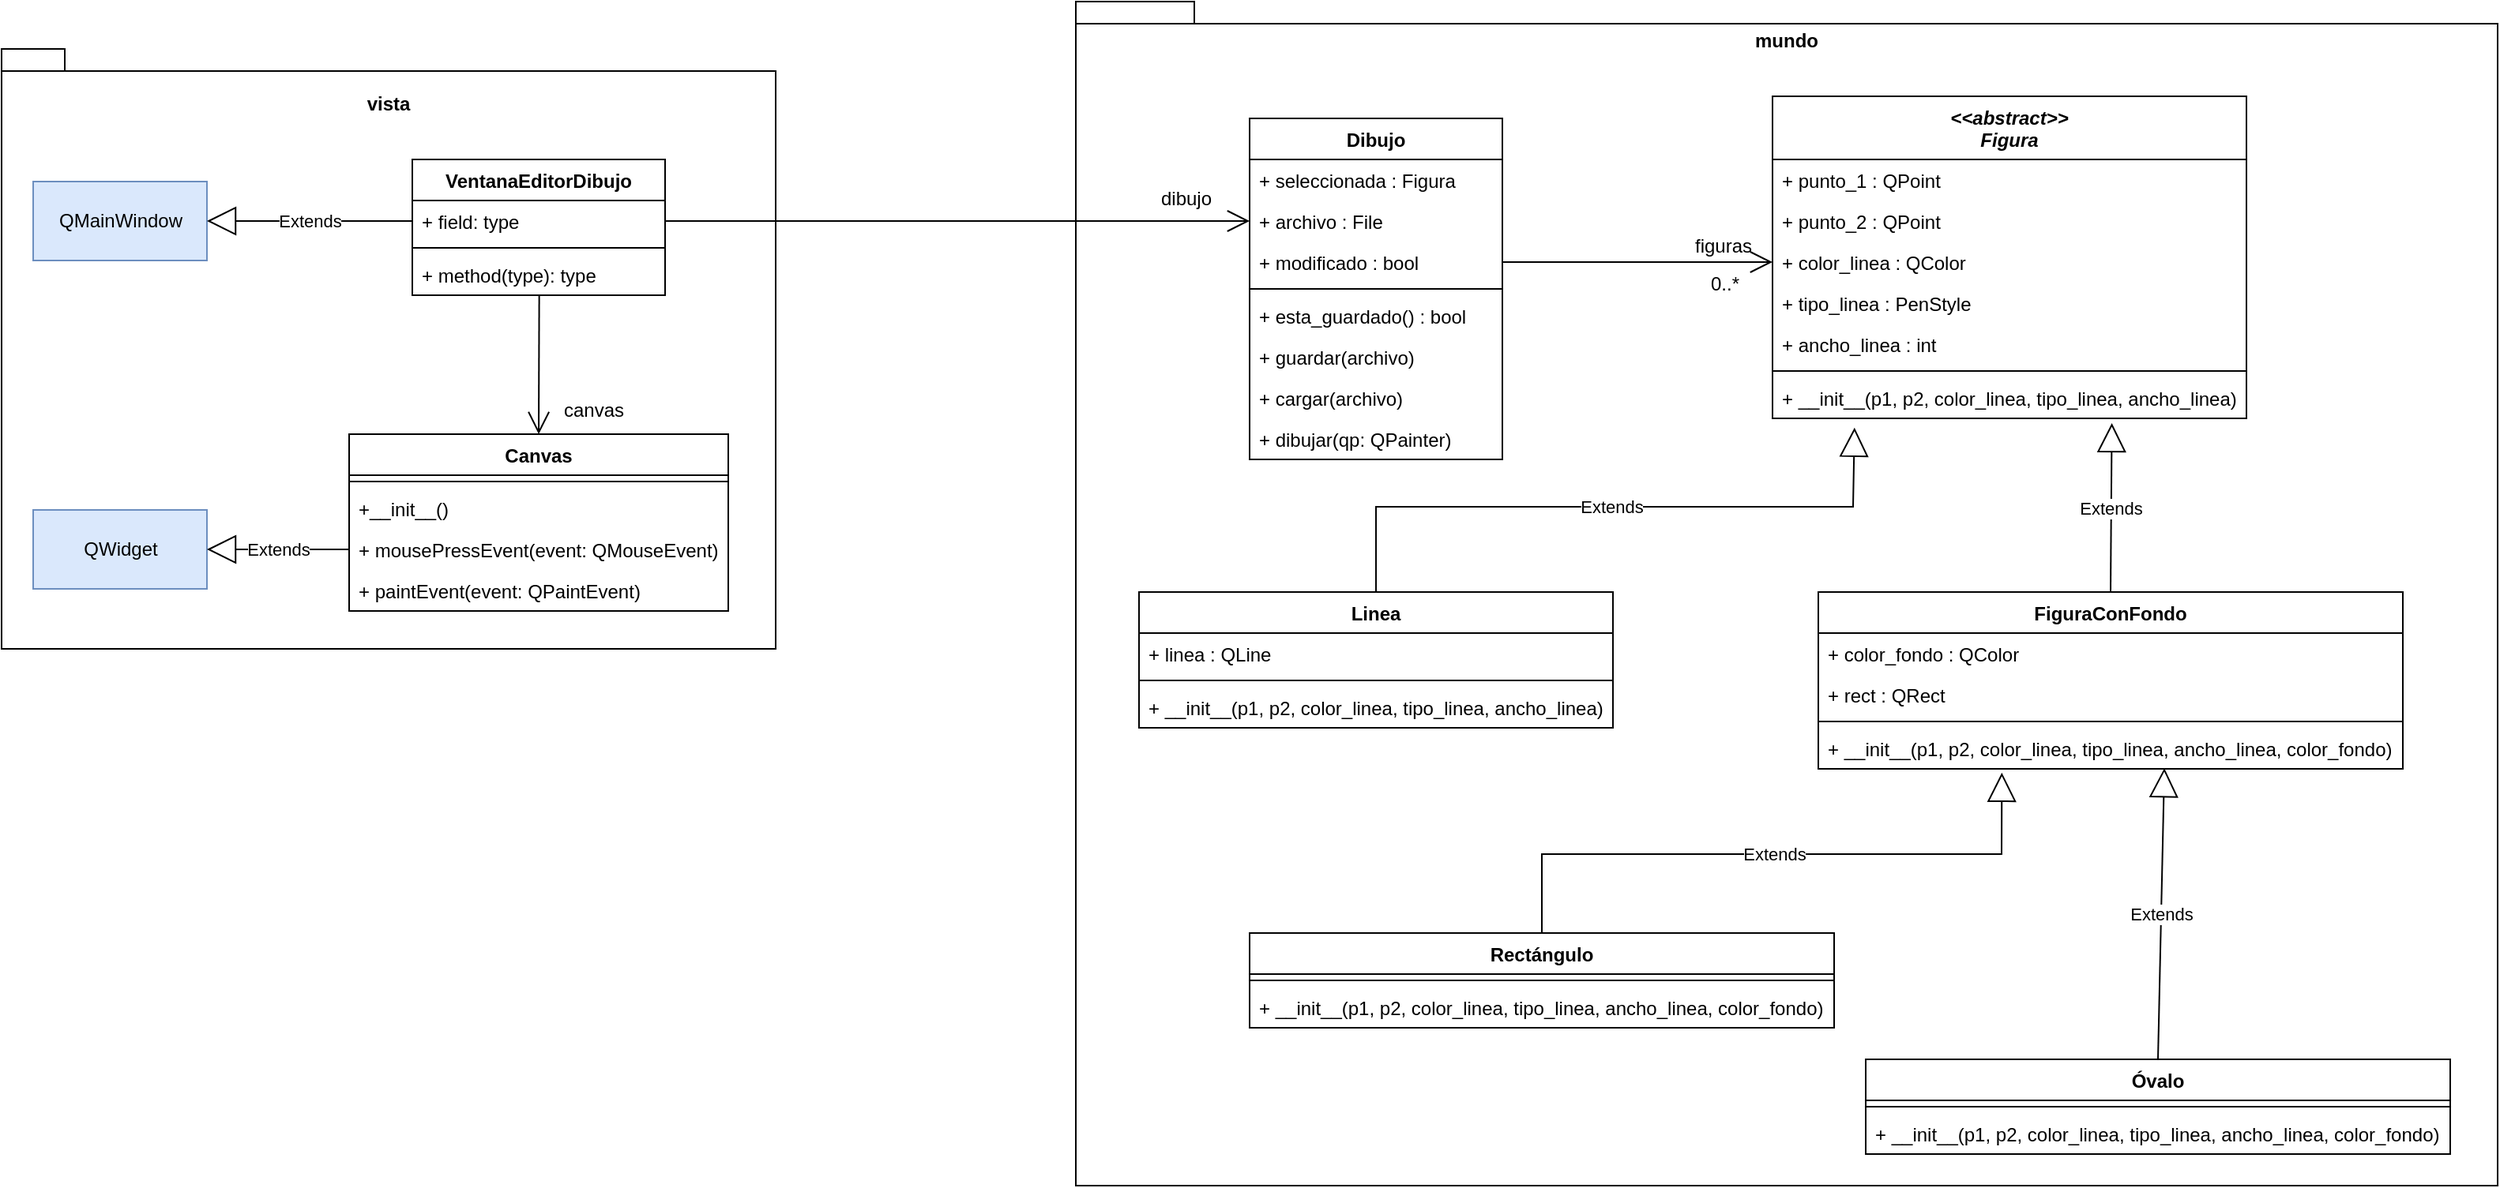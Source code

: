 <mxfile version="15.7.0" type="device"><diagram id="4BoUxE7FFuQvFjYjIFoE" name="Page-1"><mxGraphModel dx="1231" dy="643" grid="1" gridSize="10" guides="1" tooltips="1" connect="1" arrows="1" fold="1" page="1" pageScale="1" pageWidth="850" pageHeight="1100" math="0" shadow="0"><root><mxCell id="0"/><mxCell id="1" parent="0"/><mxCell id="nHb653YMGf6kiJLNwFJs-84" value="" style="shape=folder;fontStyle=1;spacingTop=10;tabWidth=40;tabHeight=14;tabPosition=left;html=1;fillColor=default;" vertex="1" parent="1"><mxGeometry x="700" y="40" width="900" height="750" as="geometry"/></mxCell><mxCell id="nHb653YMGf6kiJLNwFJs-82" value="" style="shape=folder;fontStyle=1;spacingTop=10;tabWidth=40;tabHeight=14;tabPosition=left;html=1;" vertex="1" parent="1"><mxGeometry x="20" y="70" width="490" height="380" as="geometry"/></mxCell><mxCell id="nHb653YMGf6kiJLNwFJs-6" value="&lt;&lt;abstract&gt;&gt;&#10;Figura" style="swimlane;fontStyle=3;align=center;verticalAlign=top;childLayout=stackLayout;horizontal=1;startSize=40;horizontalStack=0;resizeParent=1;resizeParentMax=0;resizeLast=0;collapsible=1;marginBottom=0;" vertex="1" parent="1"><mxGeometry x="1141" y="100" width="300" height="204" as="geometry"/></mxCell><mxCell id="nHb653YMGf6kiJLNwFJs-7" value="+ punto_1 : QPoint&#10;" style="text;strokeColor=none;fillColor=none;align=left;verticalAlign=top;spacingLeft=4;spacingRight=4;overflow=hidden;rotatable=0;points=[[0,0.5],[1,0.5]];portConstraint=eastwest;" vertex="1" parent="nHb653YMGf6kiJLNwFJs-6"><mxGeometry y="40" width="300" height="26" as="geometry"/></mxCell><mxCell id="nHb653YMGf6kiJLNwFJs-10" value="+ punto_2 : QPoint" style="text;strokeColor=none;fillColor=none;align=left;verticalAlign=top;spacingLeft=4;spacingRight=4;overflow=hidden;rotatable=0;points=[[0,0.5],[1,0.5]];portConstraint=eastwest;" vertex="1" parent="nHb653YMGf6kiJLNwFJs-6"><mxGeometry y="66" width="300" height="26" as="geometry"/></mxCell><mxCell id="nHb653YMGf6kiJLNwFJs-11" value="+ color_linea : QColor" style="text;strokeColor=none;fillColor=none;align=left;verticalAlign=top;spacingLeft=4;spacingRight=4;overflow=hidden;rotatable=0;points=[[0,0.5],[1,0.5]];portConstraint=eastwest;" vertex="1" parent="nHb653YMGf6kiJLNwFJs-6"><mxGeometry y="92" width="300" height="26" as="geometry"/></mxCell><mxCell id="nHb653YMGf6kiJLNwFJs-12" value="+ tipo_linea : PenStyle" style="text;strokeColor=none;fillColor=none;align=left;verticalAlign=top;spacingLeft=4;spacingRight=4;overflow=hidden;rotatable=0;points=[[0,0.5],[1,0.5]];portConstraint=eastwest;" vertex="1" parent="nHb653YMGf6kiJLNwFJs-6"><mxGeometry y="118" width="300" height="26" as="geometry"/></mxCell><mxCell id="nHb653YMGf6kiJLNwFJs-13" value="+ ancho_linea : int" style="text;strokeColor=none;fillColor=none;align=left;verticalAlign=top;spacingLeft=4;spacingRight=4;overflow=hidden;rotatable=0;points=[[0,0.5],[1,0.5]];portConstraint=eastwest;" vertex="1" parent="nHb653YMGf6kiJLNwFJs-6"><mxGeometry y="144" width="300" height="26" as="geometry"/></mxCell><mxCell id="nHb653YMGf6kiJLNwFJs-8" value="" style="line;strokeWidth=1;fillColor=none;align=left;verticalAlign=middle;spacingTop=-1;spacingLeft=3;spacingRight=3;rotatable=0;labelPosition=right;points=[];portConstraint=eastwest;" vertex="1" parent="nHb653YMGf6kiJLNwFJs-6"><mxGeometry y="170" width="300" height="8" as="geometry"/></mxCell><mxCell id="nHb653YMGf6kiJLNwFJs-9" value="+ __init__(p1, p2, color_linea, tipo_linea, ancho_linea)" style="text;strokeColor=none;fillColor=none;align=left;verticalAlign=top;spacingLeft=4;spacingRight=4;overflow=hidden;rotatable=0;points=[[0,0.5],[1,0.5]];portConstraint=eastwest;" vertex="1" parent="nHb653YMGf6kiJLNwFJs-6"><mxGeometry y="178" width="300" height="26" as="geometry"/></mxCell><mxCell id="nHb653YMGf6kiJLNwFJs-14" value="Linea" style="swimlane;fontStyle=1;align=center;verticalAlign=top;childLayout=stackLayout;horizontal=1;startSize=26;horizontalStack=0;resizeParent=1;resizeParentMax=0;resizeLast=0;collapsible=1;marginBottom=0;" vertex="1" parent="1"><mxGeometry x="740" y="414" width="300" height="86" as="geometry"/></mxCell><mxCell id="nHb653YMGf6kiJLNwFJs-15" value="+ linea : QLine" style="text;strokeColor=none;fillColor=none;align=left;verticalAlign=top;spacingLeft=4;spacingRight=4;overflow=hidden;rotatable=0;points=[[0,0.5],[1,0.5]];portConstraint=eastwest;" vertex="1" parent="nHb653YMGf6kiJLNwFJs-14"><mxGeometry y="26" width="300" height="26" as="geometry"/></mxCell><mxCell id="nHb653YMGf6kiJLNwFJs-16" value="" style="line;strokeWidth=1;fillColor=none;align=left;verticalAlign=middle;spacingTop=-1;spacingLeft=3;spacingRight=3;rotatable=0;labelPosition=right;points=[];portConstraint=eastwest;" vertex="1" parent="nHb653YMGf6kiJLNwFJs-14"><mxGeometry y="52" width="300" height="8" as="geometry"/></mxCell><mxCell id="nHb653YMGf6kiJLNwFJs-18" value="+ __init__(p1, p2, color_linea, tipo_linea, ancho_linea)" style="text;strokeColor=none;fillColor=none;align=left;verticalAlign=top;spacingLeft=4;spacingRight=4;overflow=hidden;rotatable=0;points=[[0,0.5],[1,0.5]];portConstraint=eastwest;" vertex="1" parent="nHb653YMGf6kiJLNwFJs-14"><mxGeometry y="60" width="300" height="26" as="geometry"/></mxCell><mxCell id="nHb653YMGf6kiJLNwFJs-19" value="FiguraConFondo" style="swimlane;fontStyle=1;align=center;verticalAlign=top;childLayout=stackLayout;horizontal=1;startSize=26;horizontalStack=0;resizeParent=1;resizeParentMax=0;resizeLast=0;collapsible=1;marginBottom=0;" vertex="1" parent="1"><mxGeometry x="1170" y="414" width="370" height="112" as="geometry"/></mxCell><mxCell id="nHb653YMGf6kiJLNwFJs-20" value="+ color_fondo : QColor" style="text;strokeColor=none;fillColor=none;align=left;verticalAlign=top;spacingLeft=4;spacingRight=4;overflow=hidden;rotatable=0;points=[[0,0.5],[1,0.5]];portConstraint=eastwest;" vertex="1" parent="nHb653YMGf6kiJLNwFJs-19"><mxGeometry y="26" width="370" height="26" as="geometry"/></mxCell><mxCell id="nHb653YMGf6kiJLNwFJs-24" value="+ rect : QRect" style="text;strokeColor=none;fillColor=none;align=left;verticalAlign=top;spacingLeft=4;spacingRight=4;overflow=hidden;rotatable=0;points=[[0,0.5],[1,0.5]];portConstraint=eastwest;" vertex="1" parent="nHb653YMGf6kiJLNwFJs-19"><mxGeometry y="52" width="370" height="26" as="geometry"/></mxCell><mxCell id="nHb653YMGf6kiJLNwFJs-21" value="" style="line;strokeWidth=1;fillColor=none;align=left;verticalAlign=middle;spacingTop=-1;spacingLeft=3;spacingRight=3;rotatable=0;labelPosition=right;points=[];portConstraint=eastwest;" vertex="1" parent="nHb653YMGf6kiJLNwFJs-19"><mxGeometry y="78" width="370" height="8" as="geometry"/></mxCell><mxCell id="nHb653YMGf6kiJLNwFJs-23" value="+ __init__(p1, p2, color_linea, tipo_linea, ancho_linea, color_fondo)" style="text;strokeColor=none;fillColor=none;align=left;verticalAlign=top;spacingLeft=4;spacingRight=4;overflow=hidden;rotatable=0;points=[[0,0.5],[1,0.5]];portConstraint=eastwest;" vertex="1" parent="nHb653YMGf6kiJLNwFJs-19"><mxGeometry y="86" width="370" height="26" as="geometry"/></mxCell><mxCell id="nHb653YMGf6kiJLNwFJs-25" value="Rectángulo" style="swimlane;fontStyle=1;align=center;verticalAlign=top;childLayout=stackLayout;horizontal=1;startSize=26;horizontalStack=0;resizeParent=1;resizeParentMax=0;resizeLast=0;collapsible=1;marginBottom=0;" vertex="1" parent="1"><mxGeometry x="810" y="630" width="370" height="60" as="geometry"/></mxCell><mxCell id="nHb653YMGf6kiJLNwFJs-28" value="" style="line;strokeWidth=1;fillColor=none;align=left;verticalAlign=middle;spacingTop=-1;spacingLeft=3;spacingRight=3;rotatable=0;labelPosition=right;points=[];portConstraint=eastwest;" vertex="1" parent="nHb653YMGf6kiJLNwFJs-25"><mxGeometry y="26" width="370" height="8" as="geometry"/></mxCell><mxCell id="nHb653YMGf6kiJLNwFJs-29" value="+ __init__(p1, p2, color_linea, tipo_linea, ancho_linea, color_fondo)" style="text;strokeColor=none;fillColor=none;align=left;verticalAlign=top;spacingLeft=4;spacingRight=4;overflow=hidden;rotatable=0;points=[[0,0.5],[1,0.5]];portConstraint=eastwest;" vertex="1" parent="nHb653YMGf6kiJLNwFJs-25"><mxGeometry y="34" width="370" height="26" as="geometry"/></mxCell><mxCell id="nHb653YMGf6kiJLNwFJs-30" value="Óvalo" style="swimlane;fontStyle=1;align=center;verticalAlign=top;childLayout=stackLayout;horizontal=1;startSize=26;horizontalStack=0;resizeParent=1;resizeParentMax=0;resizeLast=0;collapsible=1;marginBottom=0;" vertex="1" parent="1"><mxGeometry x="1200" y="710" width="370" height="60" as="geometry"/></mxCell><mxCell id="nHb653YMGf6kiJLNwFJs-31" value="" style="line;strokeWidth=1;fillColor=none;align=left;verticalAlign=middle;spacingTop=-1;spacingLeft=3;spacingRight=3;rotatable=0;labelPosition=right;points=[];portConstraint=eastwest;" vertex="1" parent="nHb653YMGf6kiJLNwFJs-30"><mxGeometry y="26" width="370" height="8" as="geometry"/></mxCell><mxCell id="nHb653YMGf6kiJLNwFJs-32" value="+ __init__(p1, p2, color_linea, tipo_linea, ancho_linea, color_fondo)" style="text;strokeColor=none;fillColor=none;align=left;verticalAlign=top;spacingLeft=4;spacingRight=4;overflow=hidden;rotatable=0;points=[[0,0.5],[1,0.5]];portConstraint=eastwest;" vertex="1" parent="nHb653YMGf6kiJLNwFJs-30"><mxGeometry y="34" width="370" height="26" as="geometry"/></mxCell><mxCell id="nHb653YMGf6kiJLNwFJs-37" value="Dibujo" style="swimlane;fontStyle=1;align=center;verticalAlign=top;childLayout=stackLayout;horizontal=1;startSize=26;horizontalStack=0;resizeParent=1;resizeParentMax=0;resizeLast=0;collapsible=1;marginBottom=0;" vertex="1" parent="1"><mxGeometry x="810" y="114" width="160" height="216" as="geometry"/></mxCell><mxCell id="nHb653YMGf6kiJLNwFJs-38" value="+ seleccionada : Figura" style="text;strokeColor=none;fillColor=none;align=left;verticalAlign=top;spacingLeft=4;spacingRight=4;overflow=hidden;rotatable=0;points=[[0,0.5],[1,0.5]];portConstraint=eastwest;" vertex="1" parent="nHb653YMGf6kiJLNwFJs-37"><mxGeometry y="26" width="160" height="26" as="geometry"/></mxCell><mxCell id="nHb653YMGf6kiJLNwFJs-41" value="+ archivo : File" style="text;strokeColor=none;fillColor=none;align=left;verticalAlign=top;spacingLeft=4;spacingRight=4;overflow=hidden;rotatable=0;points=[[0,0.5],[1,0.5]];portConstraint=eastwest;" vertex="1" parent="nHb653YMGf6kiJLNwFJs-37"><mxGeometry y="52" width="160" height="26" as="geometry"/></mxCell><mxCell id="nHb653YMGf6kiJLNwFJs-42" value="+ modificado : bool" style="text;strokeColor=none;fillColor=none;align=left;verticalAlign=top;spacingLeft=4;spacingRight=4;overflow=hidden;rotatable=0;points=[[0,0.5],[1,0.5]];portConstraint=eastwest;" vertex="1" parent="nHb653YMGf6kiJLNwFJs-37"><mxGeometry y="78" width="160" height="26" as="geometry"/></mxCell><mxCell id="nHb653YMGf6kiJLNwFJs-39" value="" style="line;strokeWidth=1;fillColor=none;align=left;verticalAlign=middle;spacingTop=-1;spacingLeft=3;spacingRight=3;rotatable=0;labelPosition=right;points=[];portConstraint=eastwest;" vertex="1" parent="nHb653YMGf6kiJLNwFJs-37"><mxGeometry y="104" width="160" height="8" as="geometry"/></mxCell><mxCell id="nHb653YMGf6kiJLNwFJs-40" value="+ esta_guardado() : bool" style="text;strokeColor=none;fillColor=none;align=left;verticalAlign=top;spacingLeft=4;spacingRight=4;overflow=hidden;rotatable=0;points=[[0,0.5],[1,0.5]];portConstraint=eastwest;" vertex="1" parent="nHb653YMGf6kiJLNwFJs-37"><mxGeometry y="112" width="160" height="26" as="geometry"/></mxCell><mxCell id="nHb653YMGf6kiJLNwFJs-43" value="+ guardar(archivo)" style="text;strokeColor=none;fillColor=none;align=left;verticalAlign=top;spacingLeft=4;spacingRight=4;overflow=hidden;rotatable=0;points=[[0,0.5],[1,0.5]];portConstraint=eastwest;" vertex="1" parent="nHb653YMGf6kiJLNwFJs-37"><mxGeometry y="138" width="160" height="26" as="geometry"/></mxCell><mxCell id="nHb653YMGf6kiJLNwFJs-44" value="+ cargar(archivo)" style="text;strokeColor=none;fillColor=none;align=left;verticalAlign=top;spacingLeft=4;spacingRight=4;overflow=hidden;rotatable=0;points=[[0,0.5],[1,0.5]];portConstraint=eastwest;" vertex="1" parent="nHb653YMGf6kiJLNwFJs-37"><mxGeometry y="164" width="160" height="26" as="geometry"/></mxCell><mxCell id="nHb653YMGf6kiJLNwFJs-45" value="+ dibujar(qp: QPainter)" style="text;strokeColor=none;fillColor=none;align=left;verticalAlign=top;spacingLeft=4;spacingRight=4;overflow=hidden;rotatable=0;points=[[0,0.5],[1,0.5]];portConstraint=eastwest;" vertex="1" parent="nHb653YMGf6kiJLNwFJs-37"><mxGeometry y="190" width="160" height="26" as="geometry"/></mxCell><mxCell id="nHb653YMGf6kiJLNwFJs-46" value="" style="endArrow=open;endFill=1;endSize=12;html=1;rounded=0;exitX=1;exitY=0.5;exitDx=0;exitDy=0;entryX=0;entryY=0.5;entryDx=0;entryDy=0;" edge="1" parent="1" source="nHb653YMGf6kiJLNwFJs-42" target="nHb653YMGf6kiJLNwFJs-11"><mxGeometry width="160" relative="1" as="geometry"><mxPoint x="990" y="217.29" as="sourcePoint"/><mxPoint x="1150" y="217.29" as="targetPoint"/></mxGeometry></mxCell><mxCell id="nHb653YMGf6kiJLNwFJs-55" value="figuras" style="text;html=1;strokeColor=none;fillColor=none;align=center;verticalAlign=middle;whiteSpace=wrap;rounded=0;" vertex="1" parent="1"><mxGeometry x="1080" y="180" width="60" height="30" as="geometry"/></mxCell><mxCell id="nHb653YMGf6kiJLNwFJs-56" value="0..*" style="text;html=1;strokeColor=none;fillColor=none;align=center;verticalAlign=middle;whiteSpace=wrap;rounded=0;" vertex="1" parent="1"><mxGeometry x="1081" y="204" width="60" height="30" as="geometry"/></mxCell><mxCell id="nHb653YMGf6kiJLNwFJs-57" value="Extends" style="endArrow=block;endSize=16;endFill=0;html=1;rounded=0;entryX=0.173;entryY=1.225;entryDx=0;entryDy=0;entryPerimeter=0;exitX=0.5;exitY=0;exitDx=0;exitDy=0;" edge="1" parent="1" source="nHb653YMGf6kiJLNwFJs-14" target="nHb653YMGf6kiJLNwFJs-9"><mxGeometry width="160" relative="1" as="geometry"><mxPoint x="960" y="470" as="sourcePoint"/><mxPoint x="1120" y="470" as="targetPoint"/><Array as="points"><mxPoint x="890" y="360"/><mxPoint x="1192" y="360"/></Array></mxGeometry></mxCell><mxCell id="nHb653YMGf6kiJLNwFJs-58" value="Extends" style="endArrow=block;endSize=16;endFill=0;html=1;rounded=0;entryX=0.716;entryY=1.115;entryDx=0;entryDy=0;entryPerimeter=0;exitX=0.5;exitY=0;exitDx=0;exitDy=0;" edge="1" parent="1" source="nHb653YMGf6kiJLNwFJs-19" target="nHb653YMGf6kiJLNwFJs-9"><mxGeometry width="160" relative="1" as="geometry"><mxPoint x="960" y="470" as="sourcePoint"/><mxPoint x="1120" y="470" as="targetPoint"/></mxGeometry></mxCell><mxCell id="nHb653YMGf6kiJLNwFJs-59" value="Extends" style="endArrow=block;endSize=16;endFill=0;html=1;rounded=0;exitX=0.5;exitY=0;exitDx=0;exitDy=0;entryX=0.592;entryY=0.984;entryDx=0;entryDy=0;entryPerimeter=0;" edge="1" parent="1" source="nHb653YMGf6kiJLNwFJs-30" target="nHb653YMGf6kiJLNwFJs-23"><mxGeometry width="160" relative="1" as="geometry"><mxPoint x="1270" y="620" as="sourcePoint"/><mxPoint x="1385" y="513" as="targetPoint"/></mxGeometry></mxCell><mxCell id="nHb653YMGf6kiJLNwFJs-60" value="Extends" style="endArrow=block;endSize=16;endFill=0;html=1;rounded=0;entryX=0.314;entryY=1.093;entryDx=0;entryDy=0;entryPerimeter=0;exitX=0.5;exitY=0;exitDx=0;exitDy=0;" edge="1" parent="1" source="nHb653YMGf6kiJLNwFJs-25" target="nHb653YMGf6kiJLNwFJs-23"><mxGeometry width="160" relative="1" as="geometry"><mxPoint x="960" y="620" as="sourcePoint"/><mxPoint x="1120" y="620" as="targetPoint"/><Array as="points"><mxPoint x="995" y="580"/><mxPoint x="1286" y="580"/></Array></mxGeometry></mxCell><mxCell id="nHb653YMGf6kiJLNwFJs-61" value="VentanaEditorDibujo" style="swimlane;fontStyle=1;align=center;verticalAlign=top;childLayout=stackLayout;horizontal=1;startSize=26;horizontalStack=0;resizeParent=1;resizeParentMax=0;resizeLast=0;collapsible=1;marginBottom=0;" vertex="1" parent="1"><mxGeometry x="280" y="140" width="160" height="86" as="geometry"/></mxCell><mxCell id="nHb653YMGf6kiJLNwFJs-62" value="+ field: type" style="text;align=left;verticalAlign=top;spacingLeft=4;spacingRight=4;overflow=hidden;rotatable=0;points=[[0,0.5],[1,0.5]];portConstraint=eastwest;" vertex="1" parent="nHb653YMGf6kiJLNwFJs-61"><mxGeometry y="26" width="160" height="26" as="geometry"/></mxCell><mxCell id="nHb653YMGf6kiJLNwFJs-63" value="" style="line;strokeWidth=1;fillColor=none;align=left;verticalAlign=middle;spacingTop=-1;spacingLeft=3;spacingRight=3;rotatable=0;labelPosition=right;points=[];portConstraint=eastwest;" vertex="1" parent="nHb653YMGf6kiJLNwFJs-61"><mxGeometry y="52" width="160" height="8" as="geometry"/></mxCell><mxCell id="nHb653YMGf6kiJLNwFJs-64" value="+ method(type): type" style="text;strokeColor=none;fillColor=none;align=left;verticalAlign=top;spacingLeft=4;spacingRight=4;overflow=hidden;rotatable=0;points=[[0,0.5],[1,0.5]];portConstraint=eastwest;" vertex="1" parent="nHb653YMGf6kiJLNwFJs-61"><mxGeometry y="60" width="160" height="26" as="geometry"/></mxCell><mxCell id="nHb653YMGf6kiJLNwFJs-65" value="Canvas" style="swimlane;fontStyle=1;align=center;verticalAlign=top;childLayout=stackLayout;horizontal=1;startSize=26;horizontalStack=0;resizeParent=1;resizeParentMax=0;resizeLast=0;collapsible=1;marginBottom=0;" vertex="1" parent="1"><mxGeometry x="240" y="314" width="240" height="112" as="geometry"/></mxCell><mxCell id="nHb653YMGf6kiJLNwFJs-67" value="" style="line;strokeWidth=1;fillColor=none;align=left;verticalAlign=middle;spacingTop=-1;spacingLeft=3;spacingRight=3;rotatable=0;labelPosition=right;points=[];portConstraint=eastwest;" vertex="1" parent="nHb653YMGf6kiJLNwFJs-65"><mxGeometry y="26" width="240" height="8" as="geometry"/></mxCell><mxCell id="nHb653YMGf6kiJLNwFJs-68" value="+__init__()" style="text;strokeColor=none;fillColor=none;align=left;verticalAlign=top;spacingLeft=4;spacingRight=4;overflow=hidden;rotatable=0;points=[[0,0.5],[1,0.5]];portConstraint=eastwest;" vertex="1" parent="nHb653YMGf6kiJLNwFJs-65"><mxGeometry y="34" width="240" height="26" as="geometry"/></mxCell><mxCell id="nHb653YMGf6kiJLNwFJs-69" value="+ mousePressEvent(event: QMouseEvent)" style="text;strokeColor=none;fillColor=none;align=left;verticalAlign=top;spacingLeft=4;spacingRight=4;overflow=hidden;rotatable=0;points=[[0,0.5],[1,0.5]];portConstraint=eastwest;" vertex="1" parent="nHb653YMGf6kiJLNwFJs-65"><mxGeometry y="60" width="240" height="26" as="geometry"/></mxCell><mxCell id="nHb653YMGf6kiJLNwFJs-70" value="+ paintEvent(event: QPaintEvent)" style="text;strokeColor=none;fillColor=none;align=left;verticalAlign=top;spacingLeft=4;spacingRight=4;overflow=hidden;rotatable=0;points=[[0,0.5],[1,0.5]];portConstraint=eastwest;" vertex="1" parent="nHb653YMGf6kiJLNwFJs-65"><mxGeometry y="86" width="240" height="26" as="geometry"/></mxCell><mxCell id="nHb653YMGf6kiJLNwFJs-71" value="QMainWindow" style="html=1;fillColor=#dae8fc;strokeColor=#6c8ebf;" vertex="1" parent="1"><mxGeometry x="40" y="154" width="110" height="50" as="geometry"/></mxCell><mxCell id="nHb653YMGf6kiJLNwFJs-72" value="QWidget" style="html=1;fillColor=#dae8fc;strokeColor=#6c8ebf;" vertex="1" parent="1"><mxGeometry x="40" y="362" width="110" height="50" as="geometry"/></mxCell><mxCell id="nHb653YMGf6kiJLNwFJs-73" value="Extends" style="endArrow=block;endSize=16;endFill=0;html=1;rounded=0;entryX=1;entryY=0.5;entryDx=0;entryDy=0;exitX=0;exitY=0.5;exitDx=0;exitDy=0;" edge="1" parent="1" source="nHb653YMGf6kiJLNwFJs-62" target="nHb653YMGf6kiJLNwFJs-71"><mxGeometry width="160" relative="1" as="geometry"><mxPoint x="300" y="300" as="sourcePoint"/><mxPoint x="460" y="300" as="targetPoint"/></mxGeometry></mxCell><mxCell id="nHb653YMGf6kiJLNwFJs-74" value="Extends" style="endArrow=block;endSize=16;endFill=0;html=1;rounded=0;entryX=1;entryY=0.5;entryDx=0;entryDy=0;exitX=0;exitY=0.5;exitDx=0;exitDy=0;" edge="1" parent="1" source="nHb653YMGf6kiJLNwFJs-69" target="nHb653YMGf6kiJLNwFJs-72"><mxGeometry width="160" relative="1" as="geometry"><mxPoint x="300" y="300" as="sourcePoint"/><mxPoint x="460" y="300" as="targetPoint"/></mxGeometry></mxCell><mxCell id="nHb653YMGf6kiJLNwFJs-75" value="" style="endArrow=open;endFill=1;endSize=12;html=1;rounded=0;exitX=0.502;exitY=0.994;exitDx=0;exitDy=0;exitPerimeter=0;entryX=0.5;entryY=0;entryDx=0;entryDy=0;" edge="1" parent="1" source="nHb653YMGf6kiJLNwFJs-64" target="nHb653YMGf6kiJLNwFJs-65"><mxGeometry width="160" relative="1" as="geometry"><mxPoint x="300" y="300" as="sourcePoint"/><mxPoint x="460" y="300" as="targetPoint"/></mxGeometry></mxCell><mxCell id="nHb653YMGf6kiJLNwFJs-76" value="canvas" style="text;html=1;strokeColor=none;fillColor=none;align=center;verticalAlign=middle;whiteSpace=wrap;rounded=0;" vertex="1" parent="1"><mxGeometry x="365" y="284" width="60" height="30" as="geometry"/></mxCell><mxCell id="nHb653YMGf6kiJLNwFJs-77" value="" style="endArrow=open;endFill=1;endSize=12;html=1;rounded=0;exitX=1;exitY=0.5;exitDx=0;exitDy=0;entryX=0;entryY=0.5;entryDx=0;entryDy=0;" edge="1" parent="1" source="nHb653YMGf6kiJLNwFJs-62" target="nHb653YMGf6kiJLNwFJs-41"><mxGeometry width="160" relative="1" as="geometry"><mxPoint x="470" y="182.29" as="sourcePoint"/><mxPoint x="630" y="182.29" as="targetPoint"/></mxGeometry></mxCell><mxCell id="nHb653YMGf6kiJLNwFJs-81" value="dibujo" style="text;html=1;strokeColor=none;fillColor=none;align=center;verticalAlign=middle;whiteSpace=wrap;rounded=0;" vertex="1" parent="1"><mxGeometry x="740" y="150" width="60" height="30" as="geometry"/></mxCell><mxCell id="nHb653YMGf6kiJLNwFJs-83" value="vista" style="text;html=1;strokeColor=none;fillColor=none;align=center;verticalAlign=middle;whiteSpace=wrap;rounded=0;fontStyle=1" vertex="1" parent="1"><mxGeometry x="235" y="90" width="60" height="30" as="geometry"/></mxCell><mxCell id="nHb653YMGf6kiJLNwFJs-85" value="mundo" style="text;html=1;strokeColor=none;fillColor=none;align=center;verticalAlign=middle;whiteSpace=wrap;rounded=0;fontStyle=1" vertex="1" parent="1"><mxGeometry x="1120" y="50" width="60" height="30" as="geometry"/></mxCell></root></mxGraphModel></diagram></mxfile>